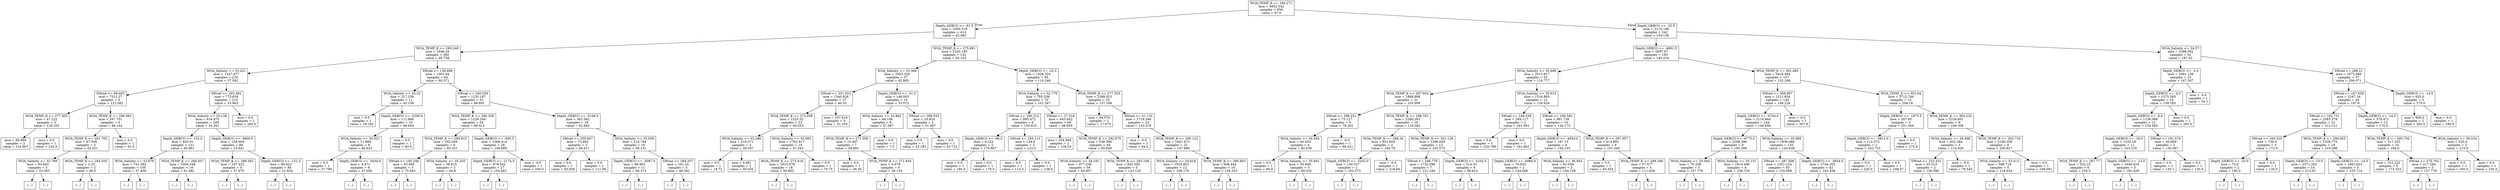 digraph Tree {
node [shape=box] ;
0 [label="WOA_TEMP_K <= 294.271\nmse = 4602.542\nsamples = 656\nvalue = 97.0"] ;
1 [label="Depth_GEBCO <= -81.5\nmse = 2300.318\nsamples = 414\nvalue = 62.083"] ;
0 -> 1 [labeldistance=2.5, labelangle=45, headlabel="True"] ;
2 [label="WOA_TEMP_K <= 289.248\nmse = 1646.34\nsamples = 282\nvalue = 46.758"] ;
1 -> 2 ;
3 [label="WOA_Salinity <= 33.221\nmse = 1347.477\nsamples = 219\nvalue = 37.582"] ;
2 -> 3 ;
4 [label="SWrad <= 68.403\nmse = 7312.27\nsamples = 9\nvalue = 121.082"] ;
3 -> 4 ;
5 [label="WOA_TEMP_K <= 277.403\nmse = 47.222\nsamples = 3\nvalue = 218.333"] ;
4 -> 5 ;
6 [label="mse = 88.889\nsamples = 2\nvalue = 216.667"] ;
5 -> 6 ;
7 [label="mse = 0.0\nsamples = 1\nvalue = 220.0"] ;
5 -> 7 ;
8 [label="WOA_TEMP_K <= 288.083\nmse = 347.701\nsamples = 6\nvalue = 48.144"] ;
4 -> 8 ;
9 [label="WOA_TEMP_K <= 281.765\nmse = 97.509\nsamples = 5\nvalue = 42.021"] ;
8 -> 9 ;
10 [label="WOA_Salinity <= 32.769\nmse = 93.943\nsamples = 3\nvalue = 33.383"] ;
9 -> 10 ;
11 [label="(...)"] ;
10 -> 11 ;
12 [label="(...)"] ;
10 -> 12 ;
15 [label="WOA_TEMP_K <= 284.555\nmse = 2.25\nsamples = 2\nvalue = 48.5"] ;
9 -> 15 ;
16 [label="(...)"] ;
15 -> 16 ;
17 [label="(...)"] ;
15 -> 17 ;
18 [label="mse = 0.0\nsamples = 1\nvalue = 91.0"] ;
8 -> 18 ;
19 [label="SWrad <= 292.482\nmse = 773.638\nsamples = 210\nvalue = 33.963"] ;
3 -> 19 ;
20 [label="WOA_Salinity <= 35.128\nmse = 616.875\nsamples = 209\nvalue = 33.261"] ;
19 -> 20 ;
21 [label="Depth_GEBCO <= -152.0\nmse = 843.91\nsamples = 121\nvalue = 40.661"] ;
20 -> 21 ;
22 [label="WOA_Salinity <= 33.879\nmse = 741.383\nsamples = 105\nvalue = 37.409"] ;
21 -> 22 ;
23 [label="(...)"] ;
22 -> 23 ;
116 [label="(...)"] ;
22 -> 116 ;
213 [label="WOA_TEMP_K <= 280.307\nmse = 1004.348\nsamples = 16\nvalue = 61.082"] ;
21 -> 213 ;
214 [label="(...)"] ;
213 -> 214 ;
221 [label="(...)"] ;
213 -> 221 ;
242 [label="Depth_GEBCO <= -4809.5\nmse = 158.004\nsamples = 88\nvalue = 23.641"] ;
20 -> 242 ;
243 [label="WOA_TEMP_K <= 288.362\nmse = 197.422\nsamples = 4\nvalue = 57.975"] ;
242 -> 243 ;
244 [label="(...)"] ;
243 -> 244 ;
247 [label="(...)"] ;
243 -> 247 ;
250 [label="Depth_GEBCO <= -131.5\nmse = 90.622\nsamples = 84\nvalue = 21.834"] ;
242 -> 250 ;
251 [label="(...)"] ;
250 -> 251 ;
328 [label="(...)"] ;
250 -> 328 ;
341 [label="mse = 0.0\nsamples = 1\nvalue = 260.0"] ;
19 -> 341 ;
342 [label="SWrad <= 138.868\nmse = 1302.84\nsamples = 63\nvalue = 80.371"] ;
2 -> 342 ;
343 [label="WOA_Salinity <= 35.32\nmse = 217.256\nsamples = 11\nvalue = 45.158"] ;
342 -> 343 ;
344 [label="mse = 0.0\nsamples = 1\nvalue = 18.182"] ;
343 -> 344 ;
345 [label="Depth_GEBCO <= -3356.0\nmse = 111.966\nsamples = 10\nvalue = 49.654"] ;
343 -> 345 ;
346 [label="WOA_Salinity <= 35.931\nmse = 11.868\nsamples = 9\nvalue = 46.623"] ;
345 -> 346 ;
347 [label="mse = 0.0\nsamples = 1\nvalue = 37.789"] ;
346 -> 347 ;
348 [label="Depth_GEBCO <= -5034.0\nmse = 4.471\nsamples = 8\nvalue = 47.506"] ;
346 -> 348 ;
349 [label="(...)"] ;
348 -> 349 ;
354 [label="(...)"] ;
348 -> 354 ;
363 [label="mse = 0.0\nsamples = 1\nvalue = 83.0"] ;
345 -> 363 ;
364 [label="SWrad <= 240.529\nmse = 1235.187\nsamples = 52\nvalue = 86.691"] ;
342 -> 364 ;
365 [label="WOA_TEMP_K <= 290.336\nmse = 1229.244\nsamples = 34\nvalue = 99.412"] ;
364 -> 365 ;
366 [label="WOA_TEMP_K <= 289.815\nmse = 292.049\nsamples = 6\nvalue = 60.321"] ;
365 -> 366 ;
367 [label="SWrad <= 195.246\nmse = 63.665\nsamples = 3\nvalue = 75.843"] ;
366 -> 367 ;
368 [label="(...)"] ;
367 -> 368 ;
371 [label="(...)"] ;
367 -> 371 ;
372 [label="WOA_Salinity <= 35.335\nmse = 38.615\nsamples = 3\nvalue = 44.8"] ;
366 -> 372 ;
373 [label="(...)"] ;
372 -> 373 ;
376 [label="(...)"] ;
372 -> 376 ;
377 [label="Depth_GEBCO <= -495.5\nmse = 1066.414\nsamples = 28\nvalue = 106.685"] ;
365 -> 377 ;
378 [label="Depth_GEBCO <= -2174.5\nmse = 879.542\nsamples = 27\nvalue = 104.463"] ;
377 -> 378 ;
379 [label="(...)"] ;
378 -> 379 ;
420 [label="(...)"] ;
378 -> 420 ;
425 [label="mse = -0.0\nsamples = 1\nvalue = 200.0"] ;
377 -> 425 ;
426 [label="Depth_GEBCO <= -5156.0\nmse = 363.362\nsamples = 18\nvalue = 62.662"] ;
364 -> 426 ;
427 [label="SWrad <= 259.847\nmse = 73.802\nsamples = 2\nvalue = 98.911"] ;
426 -> 427 ;
428 [label="mse = 0.0\nsamples = 1\nvalue = 92.836"] ;
427 -> 428 ;
429 [label="mse = 0.0\nsamples = 1\nvalue = 111.06"] ;
427 -> 429 ;
430 [label="WOA_Salinity <= 35.559\nmse = 214.784\nsamples = 16\nvalue = 58.131"] ;
426 -> 430 ;
431 [label="Depth_GEBCO <= -5087.0\nmse = 89.963\nsamples = 11\nvalue = 66.374"] ;
430 -> 431 ;
432 [label="(...)"] ;
431 -> 432 ;
437 [label="(...)"] ;
431 -> 437 ;
448 [label="SWrad <= 284.357\nmse = 161.24\nsamples = 5\nvalue = 46.591"] ;
430 -> 448 ;
449 [label="(...)"] ;
448 -> 449 ;
456 [label="(...)"] ;
448 -> 456 ;
457 [label="WOA_TEMP_K <= 275.891\nmse = 2220.185\nsamples = 132\nvalue = 92.102"] ;
1 -> 457 ;
458 [label="WOA_Salinity <= 33.366\nmse = 1053.326\nsamples = 37\nvalue = 42.895"] ;
457 -> 458 ;
459 [label="SWrad <= 251.052\nmse = 1340.928\nsamples = 27\nvalue = 46.55"] ;
458 -> 459 ;
460 [label="WOA_TEMP_K <= 272.058\nmse = 1525.32\nsamples = 22\nvalue = 49.553"] ;
459 -> 460 ;
461 [label="WOA_Salinity <= 33.286\nmse = 218.371\nsamples = 3\nvalue = 39.597"] ;
460 -> 461 ;
462 [label="mse = 0.0\nsamples = 1\nvalue = 18.72"] ;
461 -> 462 ;
463 [label="mse = 0.681\nsamples = 2\nvalue = 50.035"] ;
461 -> 463 ;
464 [label="WOA_Salinity <= 33.093\nmse = 1762.917\nsamples = 19\nvalue = 51.545"] ;
460 -> 464 ;
465 [label="WOA_TEMP_K <= 273.418\nmse = 1810.578\nsamples = 18\nvalue = 50.883"] ;
464 -> 465 ;
466 [label="(...)"] ;
465 -> 466 ;
469 [label="(...)"] ;
465 -> 469 ;
470 [label="mse = 0.0\nsamples = 1\nvalue = 70.73"] ;
464 -> 470 ;
471 [label="mse = 107.616\nsamples = 5\nvalue = 31.103"] ;
459 -> 471 ;
472 [label="Depth_GEBCO <= -31.5\nmse = 148.003\nsamples = 10\nvalue = 33.072"] ;
458 -> 472 ;
473 [label="WOA_Salinity <= 33.862\nmse = 46.146\nsamples = 8\nvalue = 27.067"] ;
472 -> 473 ;
474 [label="WOA_TEMP_K <= 271.508\nmse = 10.407\nsamples = 7\nvalue = 28.891"] ;
473 -> 474 ;
475 [label="mse = 0.0\nsamples = 1\nvalue = 36.56"] ;
474 -> 475 ;
476 [label="WOA_TEMP_K <= 271.954\nmse = 4.978\nsamples = 6\nvalue = 28.124"] ;
474 -> 476 ;
477 [label="(...)"] ;
476 -> 477 ;
482 [label="(...)"] ;
476 -> 482 ;
483 [label="mse = 0.0\nsamples = 1\nvalue = 7.0"] ;
473 -> 483 ;
484 [label="SWrad <= 288.033\nmse = 20.824\nsamples = 2\nvalue = 51.087"] ;
472 -> 484 ;
485 [label="mse = 0.0\nsamples = 1\nvalue = 43.183"] ;
484 -> 485 ;
486 [label="mse = 0.0\nsamples = 1\nvalue = 53.722"] ;
484 -> 486 ;
487 [label="Depth_GEBCO <= -22.5\nmse = 1428.324\nsamples = 95\nvalue = 110.248"] ;
457 -> 487 ;
488 [label="WOA_Salinity <= 32.779\nmse = 785.538\nsamples = 70\nvalue = 101.267"] ;
487 -> 488 ;
489 [label="SWrad <= 180.212\nmse = 895.472\nsamples = 4\nvalue = 150.833"] ;
488 -> 489 ;
490 [label="Depth_GEBCO <= -66.0\nmse = 0.222\nsamples = 2\nvalue = 179.667"] ;
489 -> 490 ;
491 [label="mse = 0.0\nsamples = 1\nvalue = 180.0"] ;
490 -> 491 ;
492 [label="mse = 0.0\nsamples = 1\nvalue = 179.0"] ;
490 -> 492 ;
493 [label="SWrad <= 183.113\nmse = 128.0\nsamples = 2\nvalue = 122.0"] ;
489 -> 493 ;
494 [label="mse = 0.0\nsamples = 1\nvalue = 114.0"] ;
493 -> 494 ;
495 [label="mse = 0.0\nsamples = 1\nvalue = 138.0"] ;
493 -> 495 ;
496 [label="SWrad <= 27.518\nmse = 643.642\nsamples = 66\nvalue = 98.659"] ;
488 -> 496 ;
497 [label="mse = 354.946\nsamples = 2\nvalue = 138.53"] ;
496 -> 497 ;
498 [label="WOA_TEMP_K <= 292.675\nmse = 536.396\nsamples = 64\nvalue = 95.649"] ;
496 -> 498 ;
499 [label="WOA_Salinity <= 34.181\nmse = 477.336\nsamples = 59\nvalue = 93.407"] ;
498 -> 499 ;
500 [label="(...)"] ;
499 -> 500 ;
527 [label="(...)"] ;
499 -> 527 ;
590 [label="WOA_TEMP_K <= 293.108\nmse = 443.359\nsamples = 5\nvalue = 123.125"] ;
498 -> 590 ;
591 [label="(...)"] ;
590 -> 591 ;
592 [label="(...)"] ;
590 -> 592 ;
595 [label="WOA_TEMP_K <= 277.555\nmse = 2388.923\nsamples = 25\nvalue = 137.189"] ;
487 -> 595 ;
596 [label="mse = 94.576\nsamples = 2\nvalue = 17.675"] ;
595 -> 596 ;
597 [label="SWrad <= 41.132\nmse = 1718.346\nsamples = 23\nvalue = 143.479"] ;
595 -> 597 ;
598 [label="mse = -0.0\nsamples = 1\nvalue = 94.4"] ;
597 -> 598 ;
599 [label="WOA_TEMP_K <= 290.122\nmse = 1641.473\nsamples = 22\nvalue = 147.686"] ;
597 -> 599 ;
600 [label="WOA_Salinity <= 34.618\nmse = 1918.851\nsamples = 12\nvalue = 168.176"] ;
599 -> 600 ;
601 [label="(...)"] ;
600 -> 601 ;
616 [label="(...)"] ;
600 -> 616 ;
621 [label="WOA_TEMP_K <= 290.603\nmse = 608.444\nsamples = 10\nvalue = 128.333"] ;
599 -> 621 ;
622 [label="(...)"] ;
621 -> 622 ;
623 [label="(...)"] ;
621 -> 623 ;
640 [label="Depth_GEBCO <= -25.5\nmse = 3110.198\nsamples = 242\nvalue = 154.136"] ;
0 -> 640 [labeldistance=2.5, labelangle=-45, headlabel="False"] ;
641 [label="Depth_GEBCO <= -4861.5\nmse = 2697.47\nsamples = 190\nvalue = 145.416"] ;
640 -> 641 ;
642 [label="WOA_Salinity <= 35.699\nmse = 2015.917\nsamples = 33\nvalue = 116.777"] ;
641 -> 642 ;
643 [label="WOA_TEMP_K <= 297.954\nmse = 1888.898\nsamples = 21\nvalue = 105.009"] ;
642 -> 643 ;
644 [label="SWrad <= 298.451\nmse = 73.127\nsamples = 5\nvalue = 78.262"] ;
643 -> 644 ;
645 [label="WOA_Salinity <= 34.456\nmse = 43.453\nsamples = 4\nvalue = 82.636"] ;
644 -> 645 ;
646 [label="mse = 0.0\nsamples = 1\nvalue = 90.0"] ;
645 -> 646 ;
647 [label="WOA_Salinity <= 35.601\nmse = 35.949\nsamples = 3\nvalue = 80.532"] ;
645 -> 647 ;
648 [label="(...)"] ;
647 -> 648 ;
651 [label="(...)"] ;
647 -> 651 ;
652 [label="mse = -0.0\nsamples = 1\nvalue = 68.421"] ;
644 -> 652 ;
653 [label="WOA_TEMP_K <= 298.762\nmse = 2260.263\nsamples = 16\nvalue = 118.382"] ;
643 -> 653 ;
654 [label="WOA_TEMP_K <= 298.34\nmse = 851.604\nsamples = 3\nvalue = 184.78"] ;
653 -> 654 ;
655 [label="Depth_GEBCO <= -5252.0\nmse = 130.357\nsamples = 2\nvalue = 162.073"] ;
654 -> 655 ;
656 [label="(...)"] ;
655 -> 656 ;
657 [label="(...)"] ;
655 -> 657 ;
658 [label="mse = -0.0\nsamples = 1\nvalue = 218.84"] ;
654 -> 658 ;
659 [label="WOA_TEMP_K <= 301.126\nmse = 1296.029\nsamples = 13\nvalue = 102.573"] ;
653 -> 659 ;
660 [label="SWrad <= 246.779\nmse = 1732.098\nsamples = 7\nvalue = 121.184"] ;
659 -> 660 ;
661 [label="(...)"] ;
660 -> 661 ;
666 [label="(...)"] ;
660 -> 666 ;
671 [label="Depth_GEBCO <= -5102.5\nmse = 514.33\nsamples = 6\nvalue = 88.614"] ;
659 -> 671 ;
672 [label="(...)"] ;
671 -> 672 ;
677 [label="(...)"] ;
671 -> 677 ;
682 [label="WOA_Salinity <= 35.913\nmse = 1516.893\nsamples = 12\nvalue = 138.634"] ;
642 -> 682 ;
683 [label="SWrad <= 246.539\nmse = 284.117\nsamples = 2\nvalue = 191.593"] ;
682 -> 683 ;
684 [label="mse = 0.0\nsamples = 1\nvalue = 220.789"] ;
683 -> 684 ;
685 [label="mse = 0.0\nsamples = 1\nvalue = 181.862"] ;
683 -> 685 ;
686 [label="SWrad <= 189.582\nmse = 991.736\nsamples = 10\nvalue = 126.172"] ;
682 -> 686 ;
687 [label="Depth_GEBCO <= -4954.0\nmse = 167.13\nsamples = 4\nvalue = 154.103"] ;
686 -> 687 ;
688 [label="Depth_GEBCO <= -4994.0\nmse = 70.033\nsamples = 2\nvalue = 144.048"] ;
687 -> 688 ;
689 [label="(...)"] ;
688 -> 689 ;
690 [label="(...)"] ;
688 -> 690 ;
691 [label="WOA_Salinity <= 36.843\nmse = 62.039\nsamples = 2\nvalue = 164.158"] ;
687 -> 691 ;
692 [label="(...)"] ;
691 -> 692 ;
693 [label="(...)"] ;
691 -> 693 ;
694 [label="WOA_TEMP_K <= 297.957\nmse = 414.892\nsamples = 6\nvalue = 101.345"] ;
686 -> 694 ;
695 [label="mse = 0.0\nsamples = 1\nvalue = 65.354"] ;
694 -> 695 ;
696 [label="WOA_TEMP_K <= 299.266\nmse = 57.577\nsamples = 5\nvalue = 111.628"] ;
694 -> 696 ;
697 [label="(...)"] ;
696 -> 697 ;
700 [label="(...)"] ;
696 -> 700 ;
705 [label="WOA_TEMP_K <= 301.685\nmse = 2618.464\nsamples = 157\nvalue = 152.208"] ;
641 -> 705 ;
706 [label="SWrad <= 309.887\nmse = 2311.826\nsamples = 145\nvalue = 148.226"] ;
705 -> 706 ;
707 [label="Depth_GEBCO <= -4704.0\nmse = 2110.944\nsamples = 144\nvalue = 146.856"] ;
706 -> 707 ;
708 [label="Depth_GEBCO <= -4775.0\nmse = 2298.296\nsamples = 9\nvalue = 190.286"] ;
707 -> 708 ;
709 [label="WOA_Salinity <= 35.044\nmse = 70.208\nsamples = 5\nvalue = 157.776"] ;
708 -> 709 ;
710 [label="(...)"] ;
709 -> 710 ;
711 [label="(...)"] ;
709 -> 711 ;
718 [label="WOA_Salinity <= 35.131\nmse = 1814.499\nsamples = 4\nvalue = 236.729"] ;
708 -> 718 ;
719 [label="(...)"] ;
718 -> 719 ;
720 [label="(...)"] ;
718 -> 720 ;
723 [label="WOA_Salinity <= 35.969\nmse = 1936.068\nsamples = 135\nvalue = 143.438"] ;
707 -> 723 ;
724 [label="SWrad <= 287.508\nmse = 1351.224\nsamples = 93\nvalue = 135.069"] ;
723 -> 724 ;
725 [label="(...)"] ;
724 -> 725 ;
878 [label="(...)"] ;
724 -> 878 ;
879 [label="Depth_GEBCO <= -3654.0\nmse = 2744.302\nsamples = 42\nvalue = 162.458"] ;
723 -> 879 ;
880 [label="(...)"] ;
879 -> 880 ;
907 [label="(...)"] ;
879 -> 907 ;
940 [label="mse = -0.0\nsamples = 1\nvalue = 307.9"] ;
706 -> 940 ;
941 [label="WOA_TEMP_K <= 302.04\nmse = 3712.746\nsamples = 12\nvalue = 204.19"] ;
705 -> 941 ;
942 [label="Depth_GEBCO <= -1975.5\nmse = 267.83\nsamples = 3\nvalue = 251.544"] ;
941 -> 942 ;
943 [label="Depth_GEBCO <= -3813.0\nmse = 112.575\nsamples = 2\nvalue = 243.725"] ;
942 -> 943 ;
944 [label="mse = 0.0\nsamples = 1\nvalue = 220.0"] ;
943 -> 944 ;
945 [label="mse = 0.0\nsamples = 1\nvalue = 248.47"] ;
943 -> 945 ;
946 [label="mse = 0.0\nsamples = 1\nvalue = 275.0"] ;
942 -> 946 ;
947 [label="WOA_TEMP_K <= 302.232\nmse = 3239.601\nsamples = 9\nvalue = 166.306"] ;
941 -> 947 ;
948 [label="WOA_Salinity <= 34.368\nmse = 432.384\nsamples = 3\nvalue = 114.826"] ;
947 -> 948 ;
949 [label="SWrad <= 233.431\nmse = 23.313\nsamples = 2\nvalue = 126.586"] ;
948 -> 949 ;
950 [label="(...)"] ;
949 -> 950 ;
951 [label="(...)"] ;
949 -> 951 ;
952 [label="mse = -0.0\nsamples = 1\nvalue = 79.545"] ;
948 -> 952 ;
953 [label="WOA_TEMP_K <= 302.716\nmse = 2166.358\nsamples = 6\nvalue = 200.627"] ;
947 -> 953 ;
954 [label="WOA_Salinity <= 33.413\nmse = 588.718\nsamples = 5\nvalue = 218.934"] ;
953 -> 954 ;
955 [label="(...)"] ;
954 -> 955 ;
958 [label="(...)"] ;
954 -> 958 ;
961 [label="mse = 0.0\nsamples = 1\nvalue = 109.091"] ;
953 -> 961 ;
962 [label="WOA_Salinity <= 34.57\nmse = 3298.502\nsamples = 52\nvalue = 187.02"] ;
640 -> 962 ;
963 [label="Depth_GEBCO <= -3.0\nmse = 2491.138\nsamples = 15\nvalue = 147.507"] ;
962 -> 963 ;
964 [label="Depth_GEBCO <= -4.5\nmse = 1575.585\nsamples = 14\nvalue = 159.183"] ;
963 -> 964 ;
965 [label="Depth_GEBCO <= -9.0\nmse = 1136.088\nsamples = 13\nvalue = 154.583"] ;
964 -> 965 ;
966 [label="Depth_GEBCO <= -16.0\nmse = 1232.18\nsamples = 11\nvalue = 163.235"] ;
965 -> 966 ;
967 [label="WOA_TEMP_K <= 297.77\nmse = 552.25\nsamples = 6\nvalue = 150.5"] ;
966 -> 967 ;
968 [label="(...)"] ;
967 -> 968 ;
969 [label="(...)"] ;
967 -> 969 ;
974 [label="Depth_GEBCO <= -13.5\nmse = 1640.816\nsamples = 5\nvalue = 181.429"] ;
966 -> 974 ;
975 [label="(...)"] ;
974 -> 975 ;
976 [label="(...)"] ;
974 -> 976 ;
979 [label="SWrad <= 191.574\nmse = 50.669\nsamples = 2\nvalue = 130.067"] ;
965 -> 979 ;
980 [label="mse = 0.0\nsamples = 1\nvalue = 135.1"] ;
979 -> 980 ;
981 [label="mse = 0.0\nsamples = 1\nvalue = 120.0"] ;
979 -> 981 ;
982 [label="mse = 0.0\nsamples = 1\nvalue = 265.0"] ;
964 -> 982 ;
983 [label="mse = -0.0\nsamples = 1\nvalue = 54.1"] ;
963 -> 983 ;
984 [label="SWrad <= 288.21\nmse = 2572.066\nsamples = 37\nvalue = 206.071"] ;
962 -> 984 ;
985 [label="SWrad <= 247.659\nmse = 2167.16\nsamples = 34\nvalue = 197.8"] ;
984 -> 985 ;
986 [label="SWrad <= 162.731\nmse = 2383.379\nsamples = 22\nvalue = 212.121"] ;
985 -> 986 ;
987 [label="SWrad <= 160.325\nmse = 736.0\nsamples = 3\nvalue = 172.0"] ;
986 -> 987 ;
988 [label="Depth_GEBCO <= -23.0\nmse = 75.0\nsamples = 2\nvalue = 185.0"] ;
987 -> 988 ;
989 [label="(...)"] ;
988 -> 989 ;
990 [label="(...)"] ;
988 -> 990 ;
991 [label="mse = 0.0\nsamples = 1\nvalue = 120.0"] ;
987 -> 991 ;
992 [label="WOA_TEMP_K <= 299.655\nmse = 2338.776\nsamples = 19\nvalue = 219.286"] ;
986 -> 992 ;
993 [label="Depth_GEBCO <= -10.0\nmse = 2371.202\nsamples = 14\nvalue = 213.81"] ;
992 -> 993 ;
994 [label="(...)"] ;
993 -> 994 ;
999 [label="(...)"] ;
993 -> 999 ;
1002 [label="Depth_GEBCO <= -14.5\nmse = 1881.633\nsamples = 5\nvalue = 235.714"] ;
992 -> 1002 ;
1003 [label="(...)"] ;
1002 -> 1003 ;
1004 [label="(...)"] ;
1002 -> 1004 ;
1005 [label="Depth_GEBCO <= -14.5\nmse = 576.471\nsamples = 12\nvalue = 170.0"] ;
985 -> 1005 ;
1006 [label="WOA_TEMP_K <= 295.756\nmse = 317.333\nsamples = 10\nvalue = 164.0"] ;
1005 -> 1006 ;
1007 [label="mse = 322.222\nsamples = 5\nvalue = 173.333"] ;
1006 -> 1007 ;
1008 [label="SWrad <= 275.762\nmse = 217.284\nsamples = 5\nvalue = 157.778"] ;
1006 -> 1008 ;
1009 [label="(...)"] ;
1008 -> 1009 ;
1010 [label="(...)"] ;
1008 -> 1010 ;
1011 [label="WOA_Salinity <= 36.534\nmse = 225.0\nsamples = 2\nvalue = 215.0"] ;
1005 -> 1011 ;
1012 [label="mse = 0.0\nsamples = 1\nvalue = 200.0"] ;
1011 -> 1012 ;
1013 [label="mse = 0.0\nsamples = 1\nvalue = 230.0"] ;
1011 -> 1013 ;
1014 [label="Depth_GEBCO <= -14.5\nmse = 625.0\nsamples = 3\nvalue = 275.0"] ;
984 -> 1014 ;
1015 [label="mse = 800.0\nsamples = 2\nvalue = 260.0"] ;
1014 -> 1015 ;
1016 [label="mse = 0.0\nsamples = 1\nvalue = 290.0"] ;
1014 -> 1016 ;
}